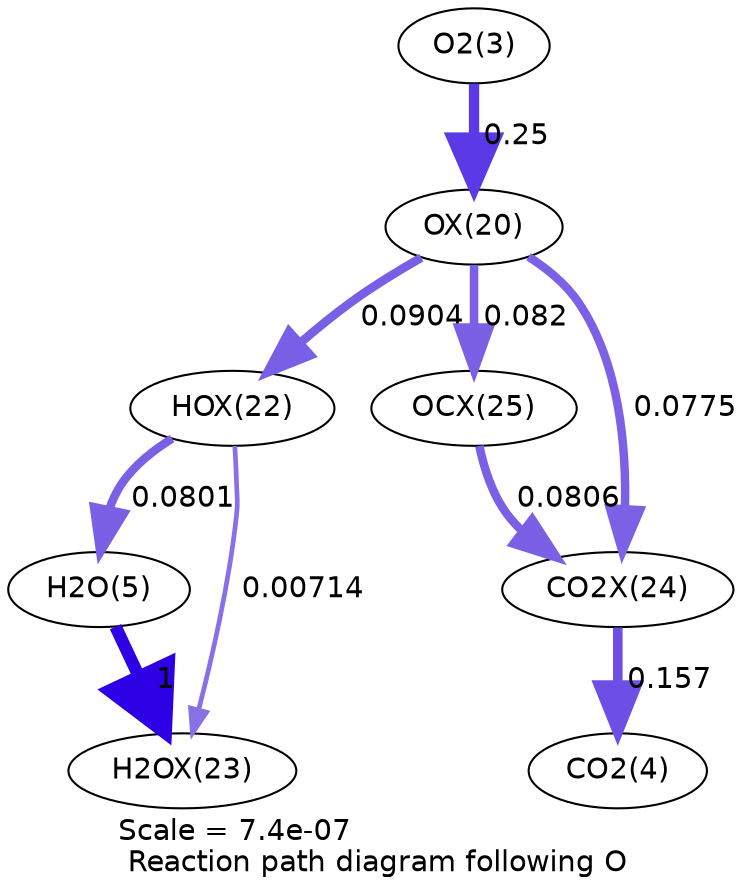 digraph reaction_paths {
center=1;
s5 -> s23[fontname="Helvetica", penwidth=4.95, arrowsize=2.48, color="0.7, 0.75, 0.9"
, label=" 0.25"];
s23 -> s25[fontname="Helvetica", penwidth=4.19, arrowsize=2.09, color="0.7, 0.59, 0.9"
, label=" 0.0904"];
s23 -> s28[fontname="Helvetica", penwidth=4.11, arrowsize=2.06, color="0.7, 0.582, 0.9"
, label=" 0.082"];
s23 -> s27[fontname="Helvetica", penwidth=4.07, arrowsize=2.03, color="0.7, 0.577, 0.9"
, label=" 0.0775"];
s25 -> s7[fontname="Helvetica", penwidth=4.09, arrowsize=2.05, color="0.7, 0.58, 0.9"
, label=" 0.0801"];
s25 -> s26[fontname="Helvetica", penwidth=2.27, arrowsize=1.13, color="0.7, 0.507, 0.9"
, label=" 0.00714"];
s7 -> s26[fontname="Helvetica", penwidth=6, arrowsize=3, color="0.7, 1.5, 0.9"
, label=" 1"];
s28 -> s27[fontname="Helvetica", penwidth=4.1, arrowsize=2.05, color="0.7, 0.581, 0.9"
, label=" 0.0806"];
s27 -> s6[fontname="Helvetica", penwidth=4.6, arrowsize=2.3, color="0.7, 0.657, 0.9"
, label=" 0.157"];
s5 [ fontname="Helvetica", label="O2(3)"];
s6 [ fontname="Helvetica", label="CO2(4)"];
s7 [ fontname="Helvetica", label="H2O(5)"];
s23 [ fontname="Helvetica", label="OX(20)"];
s25 [ fontname="Helvetica", label="HOX(22)"];
s26 [ fontname="Helvetica", label="H2OX(23)"];
s27 [ fontname="Helvetica", label="CO2X(24)"];
s28 [ fontname="Helvetica", label="OCX(25)"];
 label = "Scale = 7.4e-07\l Reaction path diagram following O";
 fontname = "Helvetica";
}
